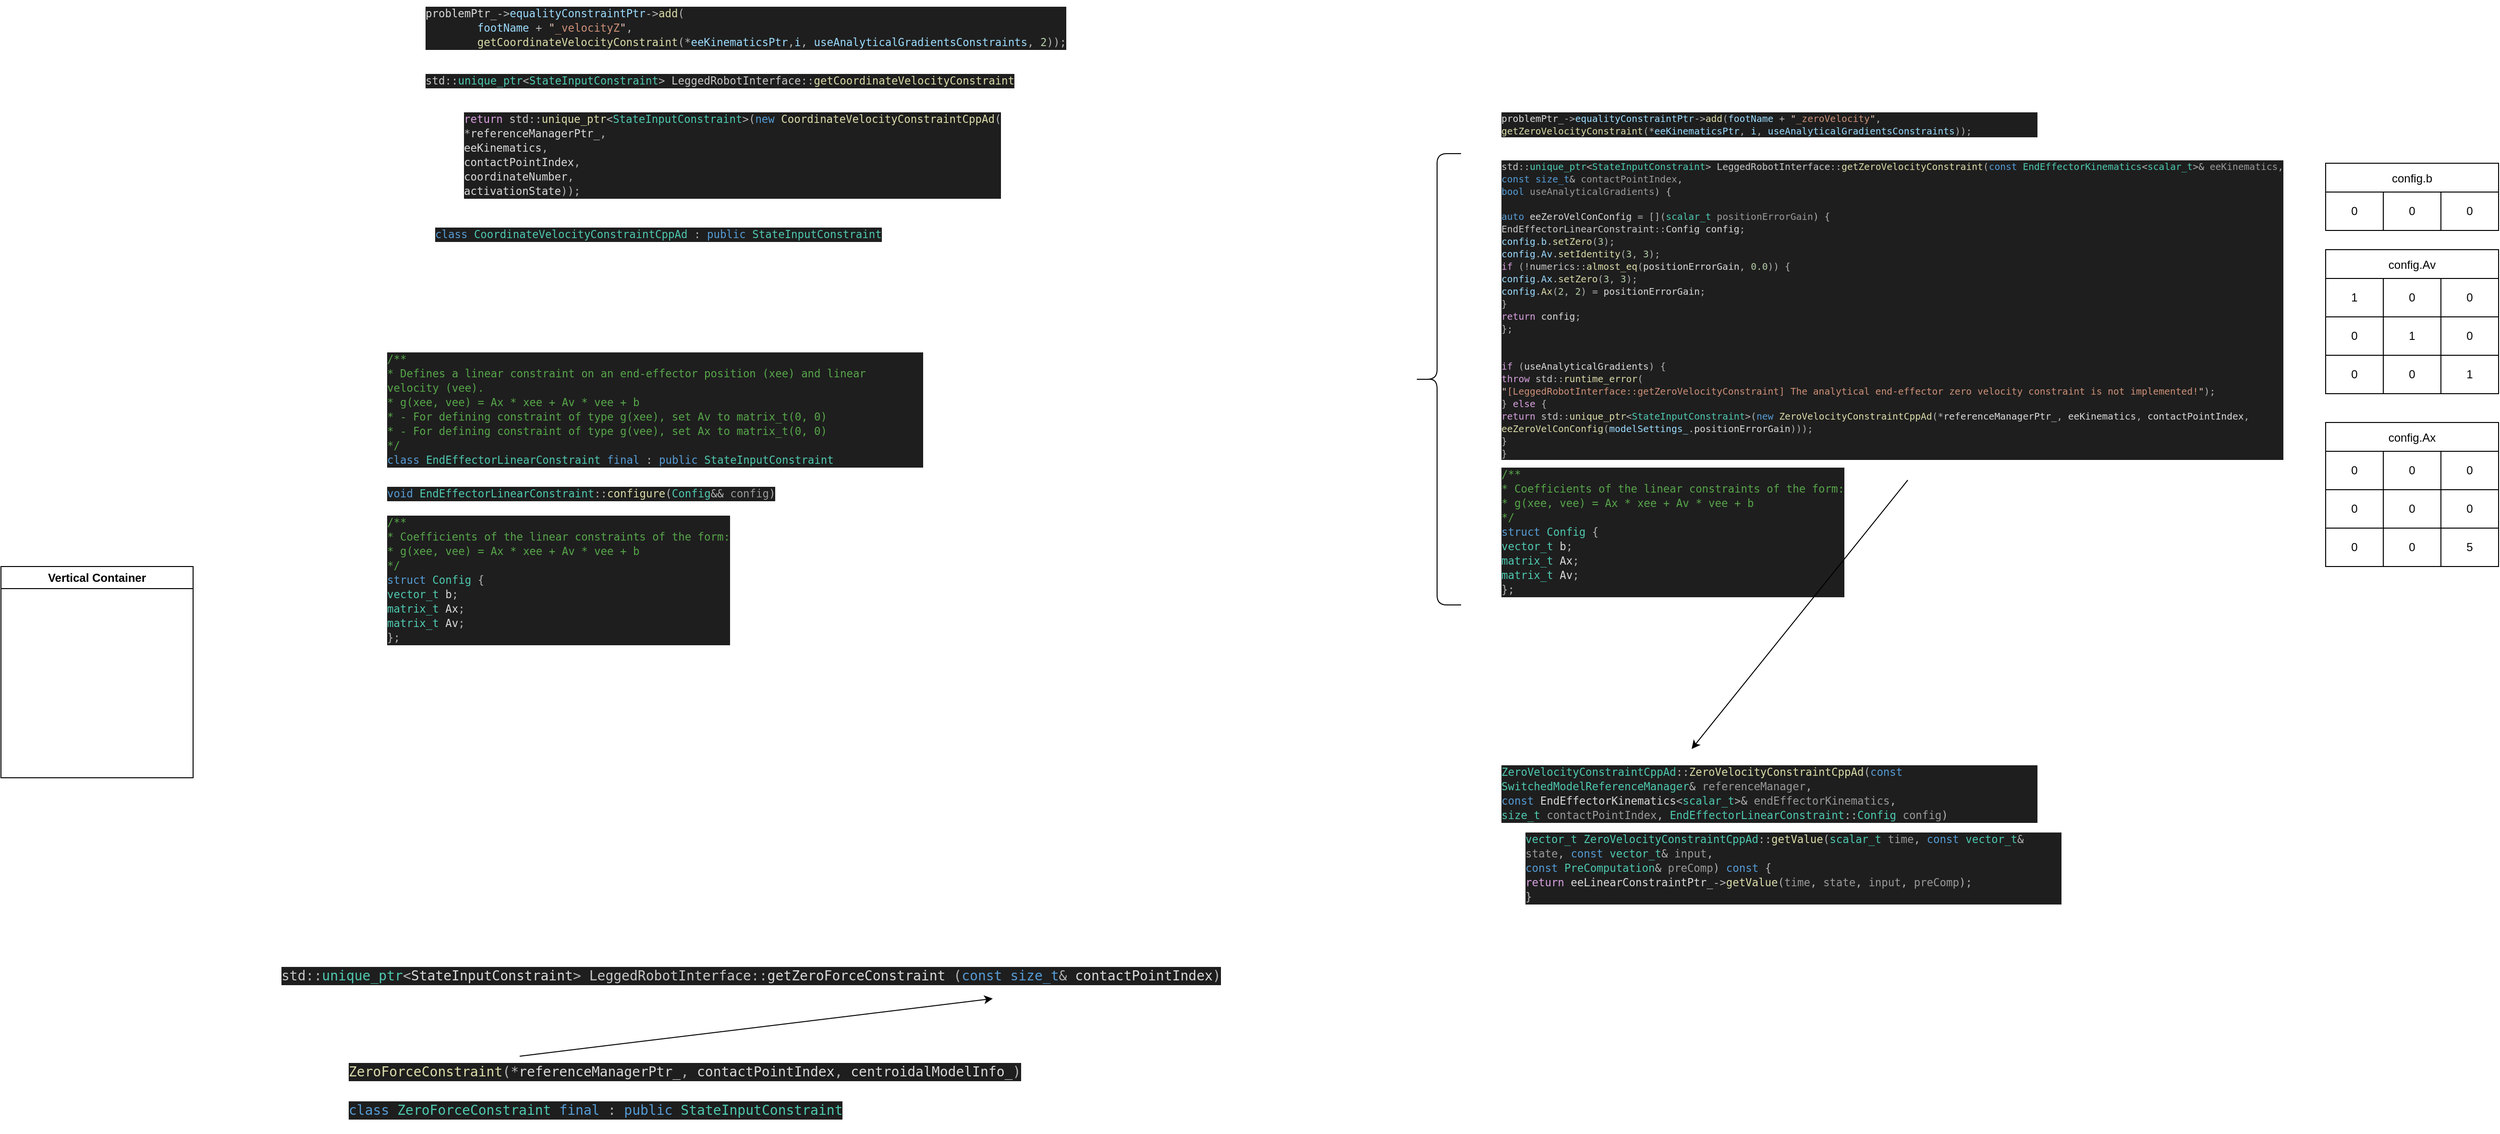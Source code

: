 <mxfile>
    <diagram id="eA22fk03KD1AYYp84RQ6" name="Page-1">
        <mxGraphModel dx="2016" dy="740" grid="1" gridSize="10" guides="1" tooltips="1" connect="1" arrows="1" fold="1" page="1" pageScale="1" pageWidth="850" pageHeight="1100" math="0" shadow="0">
            <root>
                <mxCell id="0"/>
                <mxCell id="1" parent="0"/>
                <mxCell id="2" value="&lt;div style=&quot;background-color: rgb(30, 30, 30); font-family: &amp;quot;Droid Sans Mono&amp;quot;, &amp;quot;monospace&amp;quot;, monospace; font-weight: normal; font-size: 11.2px; line-height: 15px;&quot;&gt;&lt;div style=&quot;color: rgb(218, 218, 218);&quot;&gt;&lt;span style=&quot;color: #dadada;&quot;&gt;        &lt;/span&gt;&lt;span style=&quot;color: #dadada;&quot;&gt;problemPtr_&lt;/span&gt;&lt;span style=&quot;color: #b4b4b4;&quot;&gt;-&amp;gt;&lt;/span&gt;&lt;span style=&quot;color: #9cdcfe;&quot;&gt;equalityConstraintPtr&lt;/span&gt;&lt;span style=&quot;color: #b4b4b4;&quot;&gt;-&amp;gt;&lt;/span&gt;&lt;span style=&quot;color: #dcdcaa;&quot;&gt;add&lt;/span&gt;&lt;span style=&quot;color: #b4b4b4;&quot;&gt;(&lt;/span&gt;&lt;/div&gt;&lt;div style=&quot;color: rgb(218, 218, 218);&quot;&gt;&lt;span style=&quot;color: #9cdcfe;&quot;&gt;&lt;span style=&quot;white-space: pre;&quot;&gt;&#9;&lt;/span&gt;footName&lt;/span&gt;&lt;span style=&quot;color: #dadada;&quot;&gt; &lt;/span&gt;&lt;span style=&quot;color: #b4b4b4;&quot;&gt;+&lt;/span&gt;&lt;span style=&quot;color: #dadada;&quot;&gt; &lt;/span&gt;&lt;span style=&quot;color: #e8c9bb;&quot;&gt;&quot;&lt;/span&gt;&lt;span style=&quot;color: #ce9178;&quot;&gt;_velocityZ&lt;/span&gt;&lt;span style=&quot;color: #e8c9bb;&quot;&gt;&quot;&lt;/span&gt;&lt;span style=&quot;color: #b4b4b4;&quot;&gt;,&lt;/span&gt;&lt;/div&gt;&lt;div style=&quot;&quot;&gt;&lt;span style=&quot;color: rgb(218, 218, 218);&quot;&gt;                                                &lt;/span&gt;&lt;span style=&quot;color: rgb(220, 220, 170);&quot;&gt;&lt;span style=&quot;white-space: pre;&quot;&gt;&#9;&lt;/span&gt;getCoordinateVelocityConstraint&lt;/span&gt;&lt;span style=&quot;color: rgb(180, 180, 180);&quot;&gt;(&lt;/span&gt;&lt;span style=&quot;color: rgb(180, 180, 180);&quot;&gt;*&lt;/span&gt;&lt;span style=&quot;color: rgb(156, 220, 254);&quot;&gt;eeKinematicsPtr&lt;/span&gt;&lt;span style=&quot;color: rgb(180, 180, 180);&quot;&gt;,&lt;/span&gt;&lt;span style=&quot;color: rgb(156, 220, 254);&quot;&gt;i&lt;/span&gt;&lt;span style=&quot;color: rgb(180, 180, 180);&quot;&gt;,&lt;/span&gt;&lt;font color=&quot;#dadada&quot;&gt;&amp;nbsp;&lt;/font&gt;&lt;span style=&quot;color: rgb(156, 220, 254);&quot;&gt;useAnalyticalGradientsConstraints&lt;/span&gt;&lt;span style=&quot;color: rgb(180, 180, 180);&quot;&gt;,&lt;/span&gt;&lt;span style=&quot;color: rgb(218, 218, 218);&quot;&gt; &lt;/span&gt;&lt;span style=&quot;color: rgb(181, 206, 168);&quot;&gt;2&lt;/span&gt;&lt;span style=&quot;color: rgb(180, 180, 180);&quot;&gt;));&lt;/span&gt;&lt;/div&gt;&lt;/div&gt;" style="text;whiteSpace=wrap;html=1;" parent="1" vertex="1">
                    <mxGeometry x="130" y="130" width="680" height="70" as="geometry"/>
                </mxCell>
                <mxCell id="10" value="Vertical Container" style="swimlane;whiteSpace=wrap;html=1;" parent="1" vertex="1">
                    <mxGeometry x="-310" y="720" width="200" height="220" as="geometry"/>
                </mxCell>
                <mxCell id="12" value="&lt;div style=&quot;background-color: rgb(30, 30, 30); font-family: &amp;quot;Droid Sans Mono&amp;quot;, &amp;quot;monospace&amp;quot;, monospace; font-weight: normal; font-size: 14px; line-height: 19px;&quot;&gt;&lt;div style=&quot;&quot;&gt;&lt;span style=&quot;color: rgb(200, 200, 200);&quot;&gt;std&lt;/span&gt;&lt;span style=&quot;color: rgb(180, 180, 180);&quot;&gt;::&lt;/span&gt;&lt;span style=&quot;color: rgb(78, 201, 176);&quot;&gt;unique_ptr&lt;/span&gt;&lt;span style=&quot;color: rgb(180, 180, 180);&quot;&gt;&amp;lt;&lt;/span&gt;&lt;span style=&quot;color: rgb(218, 218, 218);&quot;&gt;StateInputConstraint&lt;/span&gt;&lt;span style=&quot;color: rgb(180, 180, 180);&quot;&gt;&amp;gt;&lt;/span&gt;&lt;font color=&quot;#dadada&quot;&gt;&amp;nbsp;&lt;/font&gt;&lt;span style=&quot;color: rgb(200, 200, 200);&quot;&gt;LeggedRobotInterface&lt;/span&gt;&lt;span style=&quot;color: rgb(180, 180, 180);&quot;&gt;::&lt;/span&gt;&lt;span style=&quot;color: rgb(218, 218, 218);&quot;&gt;getZeroForceConstraint&amp;nbsp;&lt;/span&gt;&lt;span style=&quot;color: rgb(180, 180, 180);&quot;&gt;(&lt;/span&gt;&lt;span style=&quot;color: rgb(86, 156, 214);&quot;&gt;const&lt;/span&gt;&lt;span style=&quot;color: rgb(218, 218, 218);&quot;&gt; &lt;/span&gt;&lt;span style=&quot;color: rgb(86, 156, 214);&quot;&gt;size_t&lt;/span&gt;&lt;span style=&quot;color: rgb(180, 180, 180);&quot;&gt;&amp;amp;&lt;/span&gt;&lt;span style=&quot;color: rgb(218, 218, 218);&quot;&gt; contactPointIndex&lt;/span&gt;&lt;span style=&quot;color: rgb(180, 180, 180);&quot;&gt;)&lt;/span&gt;&lt;/div&gt;&lt;/div&gt;" style="text;whiteSpace=wrap;html=1;" parent="1" vertex="1">
                    <mxGeometry x="-20" y="1130" width="990" height="40" as="geometry"/>
                </mxCell>
                <mxCell id="13" value="&lt;div style=&quot;color: rgb(218, 218, 218); background-color: rgb(30, 30, 30); font-family: &amp;quot;Droid Sans Mono&amp;quot;, &amp;quot;monospace&amp;quot;, monospace; font-weight: normal; font-size: 14px; line-height: 19px;&quot;&gt;&lt;div&gt;&lt;span style=&quot;color: #dcdcaa;&quot;&gt;ZeroForceConstraint&lt;/span&gt;&lt;span style=&quot;color: #b4b4b4;&quot;&gt;(*&lt;/span&gt;&lt;span style=&quot;color: #dadada;&quot;&gt;referenceManagerPtr_&lt;/span&gt;&lt;span style=&quot;color: #b4b4b4;&quot;&gt;,&lt;/span&gt;&lt;span style=&quot;color: #dadada;&quot;&gt; contactPointIndex&lt;/span&gt;&lt;span style=&quot;color: #b4b4b4;&quot;&gt;,&lt;/span&gt;&lt;span style=&quot;color: #dadada;&quot;&gt; centroidalModelInfo_&lt;/span&gt;&lt;span style=&quot;color: #b4b4b4;&quot;&gt;)&lt;/span&gt;&lt;/div&gt;&lt;/div&gt;" style="text;whiteSpace=wrap;html=1;" parent="1" vertex="1">
                    <mxGeometry x="50" y="1230" width="720" height="40" as="geometry"/>
                </mxCell>
                <mxCell id="14" value="" style="edgeStyle=none;orthogonalLoop=1;jettySize=auto;html=1;exitX=0.25;exitY=0;exitDx=0;exitDy=0;entryX=0.75;entryY=1;entryDx=0;entryDy=0;" parent="1" source="13" target="12" edge="1">
                    <mxGeometry width="100" relative="1" as="geometry">
                        <mxPoint x="490" y="1360" as="sourcePoint"/>
                        <mxPoint x="590" y="1360" as="targetPoint"/>
                        <Array as="points"/>
                    </mxGeometry>
                </mxCell>
                <mxCell id="15" value="&lt;div style=&quot;color: rgb(218, 218, 218); background-color: rgb(30, 30, 30); font-family: &amp;quot;Droid Sans Mono&amp;quot;, &amp;quot;monospace&amp;quot;, monospace; font-weight: normal; font-size: 14px; line-height: 19px;&quot;&gt;&lt;div&gt;&lt;span style=&quot;color: #569cd6;&quot;&gt;class&lt;/span&gt;&lt;span style=&quot;color: #dadada;&quot;&gt; &lt;/span&gt;&lt;span style=&quot;color: #4ec9b0;&quot;&gt;ZeroForceConstraint&lt;/span&gt;&lt;span style=&quot;color: #dadada;&quot;&gt; &lt;/span&gt;&lt;span style=&quot;color: #569cd6;&quot;&gt;final&lt;/span&gt;&lt;span style=&quot;color: #dadada;&quot;&gt; &lt;/span&gt;&lt;span style=&quot;color: #b4b4b4;&quot;&gt;:&lt;/span&gt;&lt;span style=&quot;color: #dadada;&quot;&gt; &lt;/span&gt;&lt;span style=&quot;color: #569cd6;&quot;&gt;public&lt;/span&gt;&lt;span style=&quot;color: #dadada;&quot;&gt; &lt;/span&gt;&lt;span style=&quot;color: #4ec9b0;&quot;&gt;StateInputConstraint&lt;/span&gt;&lt;span style=&quot;color: #dadada;&quot;&gt; &lt;/span&gt;&lt;/div&gt;&lt;/div&gt;" style="text;whiteSpace=wrap;html=1;" parent="1" vertex="1">
                    <mxGeometry x="50" y="1270" width="520" height="40" as="geometry"/>
                </mxCell>
                <mxCell id="17" value="&lt;div style=&quot;color: rgb(218, 218, 218); background-color: rgb(30, 30, 30); font-family: &amp;quot;Droid Sans Mono&amp;quot;, &amp;quot;monospace&amp;quot;, monospace; font-weight: normal; font-size: 11.2px; line-height: 15px;&quot;&gt;&lt;div&gt;&lt;span style=&quot;color: #c8c8c8;&quot;&gt;std&lt;/span&gt;&lt;span style=&quot;color: #b4b4b4;&quot;&gt;::&lt;/span&gt;&lt;span style=&quot;color: #4ec9b0;&quot;&gt;unique_ptr&lt;/span&gt;&lt;span style=&quot;color: #b4b4b4;&quot;&gt;&amp;lt;&lt;/span&gt;&lt;span style=&quot;color: #4ec9b0;&quot;&gt;StateInputConstraint&lt;/span&gt;&lt;span style=&quot;color: #b4b4b4;&quot;&gt;&amp;gt;&lt;/span&gt;&lt;span style=&quot;color: #dadada;&quot;&gt; &lt;/span&gt;&lt;span style=&quot;color: #c8c8c8;&quot;&gt;LeggedRobotInterface&lt;/span&gt;&lt;span style=&quot;color: #b4b4b4;&quot;&gt;::&lt;/span&gt;&lt;span style=&quot;color: #dcdcaa;&quot;&gt;getCoordinateVelocityConstraint&lt;/span&gt;&lt;/div&gt;&lt;/div&gt;" style="text;whiteSpace=wrap;html=1;" parent="1" vertex="1">
                    <mxGeometry x="130" y="200" width="640" height="40" as="geometry"/>
                </mxCell>
                <mxCell id="19" value="&lt;div style=&quot;color: rgb(218, 218, 218); background-color: rgb(30, 30, 30); font-family: &amp;quot;Droid Sans Mono&amp;quot;, &amp;quot;monospace&amp;quot;, monospace; font-weight: normal; font-size: 11.2px; line-height: 15px;&quot;&gt;&lt;div&gt;&lt;span style=&quot;color: #dadada;&quot;&gt;    &lt;/span&gt;&lt;span style=&quot;color: #d8a0df;&quot;&gt;return&lt;/span&gt;&lt;span style=&quot;color: #dadada;&quot;&gt; &lt;/span&gt;&lt;span style=&quot;color: #c8c8c8;&quot;&gt;std&lt;/span&gt;&lt;span style=&quot;color: #b4b4b4;&quot;&gt;::&lt;/span&gt;&lt;span style=&quot;color: #dcdcaa;&quot;&gt;unique_ptr&lt;/span&gt;&lt;span style=&quot;color: #b4b4b4;&quot;&gt;&amp;lt;&lt;/span&gt;&lt;span style=&quot;color: #4ec9b0;&quot;&gt;StateInputConstraint&lt;/span&gt;&lt;span style=&quot;color: #b4b4b4;&quot;&gt;&amp;gt;(&lt;/span&gt;&lt;span style=&quot;color: #569cd6;&quot;&gt;new&lt;/span&gt;&lt;span style=&quot;color: #dadada;&quot;&gt; &lt;/span&gt;&lt;span style=&quot;color: #dcdcaa;&quot;&gt;CoordinateVelocityConstraintCppAd&lt;/span&gt;&lt;span style=&quot;color: #b4b4b4;&quot;&gt;(&lt;/span&gt;&lt;/div&gt;&lt;div&gt;&lt;span style=&quot;color: #b4b4b4;&quot;&gt;*&lt;/span&gt;&lt;span style=&quot;color: #dadada;&quot;&gt;referenceManagerPtr_&lt;/span&gt;&lt;span style=&quot;color: #b4b4b4;&quot;&gt;,&lt;/span&gt;&lt;span style=&quot;color: #dadada;&quot;&gt;&amp;nbsp;&lt;/span&gt;&lt;/div&gt;&lt;div&gt;&lt;span style=&quot;color: #dadada;&quot;&gt;eeKinematics&lt;/span&gt;&lt;span style=&quot;color: #b4b4b4;&quot;&gt;,&lt;/span&gt;&lt;span style=&quot;color: #dadada;&quot;&gt;&amp;nbsp;&lt;/span&gt;&lt;/div&gt;&lt;div&gt;&lt;span style=&quot;color: #dadada;&quot;&gt;contactPointIndex&lt;/span&gt;&lt;span style=&quot;color: #b4b4b4;&quot;&gt;,&lt;/span&gt;&lt;span style=&quot;color: #dadada;&quot;&gt;&amp;nbsp;&lt;/span&gt;&lt;/div&gt;&lt;div&gt;&lt;span style=&quot;color: #dadada;&quot;&gt;coordinateNumber&lt;/span&gt;&lt;span style=&quot;color: #b4b4b4;&quot;&gt;,&lt;/span&gt;&lt;span style=&quot;color: #dadada;&quot;&gt;&amp;nbsp;&lt;/span&gt;&lt;/div&gt;&lt;div&gt;&lt;span style=&quot;color: #dadada;&quot;&gt;activationState&lt;/span&gt;&lt;span style=&quot;color: #b4b4b4;&quot;&gt;));&lt;/span&gt;&lt;/div&gt;&lt;/div&gt;" style="text;whiteSpace=wrap;html=1;" parent="1" vertex="1">
                    <mxGeometry x="170" y="240" width="740" height="100" as="geometry"/>
                </mxCell>
                <mxCell id="20" value="&lt;div style=&quot;color: rgb(218, 218, 218); background-color: rgb(30, 30, 30); font-family: &amp;quot;Droid Sans Mono&amp;quot;, &amp;quot;monospace&amp;quot;, monospace; font-weight: normal; font-size: 11.2px; line-height: 15px;&quot;&gt;&lt;div&gt;&lt;span style=&quot;color: #569cd6;&quot;&gt;class&lt;/span&gt;&lt;span style=&quot;color: #dadada;&quot;&gt; &lt;/span&gt;&lt;span style=&quot;color: #4ec9b0;&quot;&gt;CoordinateVelocityConstraintCppAd&lt;/span&gt;&lt;span style=&quot;color: #dadada;&quot;&gt; &lt;/span&gt;&lt;span style=&quot;color: #b4b4b4;&quot;&gt;:&lt;/span&gt;&lt;span style=&quot;color: #dadada;&quot;&gt; &lt;/span&gt;&lt;span style=&quot;color: #569cd6;&quot;&gt;public&lt;/span&gt;&lt;span style=&quot;color: #dadada;&quot;&gt; &lt;/span&gt;&lt;span style=&quot;color: #4ec9b0;&quot;&gt;StateInputConstraint&lt;/span&gt;&lt;/div&gt;&lt;/div&gt;" style="text;whiteSpace=wrap;html=1;" parent="1" vertex="1">
                    <mxGeometry x="140" y="360" width="510" height="40" as="geometry"/>
                </mxCell>
                <mxCell id="21" value="&lt;div style=&quot;color: rgb(218, 218, 218); background-color: rgb(30, 30, 30); font-family: &amp;quot;Droid Sans Mono&amp;quot;, &amp;quot;monospace&amp;quot;, monospace; font-weight: normal; font-size: 11.2px; line-height: 15px;&quot;&gt;&lt;div&gt;&lt;span style=&quot;color: #57a64a;&quot;&gt;/**&lt;/span&gt;&lt;/div&gt;&lt;div&gt;&lt;span style=&quot;color: #57a64a;&quot;&gt; * Defines a linear constraint on an end-effector position (xee) and linear velocity (vee).&lt;/span&gt;&lt;/div&gt;&lt;div&gt;&lt;span style=&quot;color: #57a64a;&quot;&gt; * g(xee, vee) = Ax * xee + Av * vee + b&lt;/span&gt;&lt;/div&gt;&lt;div&gt;&lt;span style=&quot;color: #57a64a;&quot;&gt; * - For defining constraint of type g(xee), set Av to matrix_t(0, 0)&lt;/span&gt;&lt;/div&gt;&lt;div&gt;&lt;span style=&quot;color: #57a64a;&quot;&gt; * - For defining constraint of type g(vee), set Ax to matrix_t(0, 0)&lt;/span&gt;&lt;/div&gt;&lt;div&gt;&lt;span style=&quot;color: #57a64a;&quot;&gt; */&lt;/span&gt;&lt;/div&gt;&lt;div&gt;&lt;span style=&quot;color: #569cd6;&quot;&gt;class&lt;/span&gt;&lt;span style=&quot;color: #dadada;&quot;&gt; &lt;/span&gt;&lt;span style=&quot;color: #4ec9b0;&quot;&gt;EndEffectorLinearConstraint&lt;/span&gt;&lt;span style=&quot;color: #dadada;&quot;&gt; &lt;/span&gt;&lt;span style=&quot;color: #569cd6;&quot;&gt;final&lt;/span&gt;&lt;span style=&quot;color: #dadada;&quot;&gt; &lt;/span&gt;&lt;span style=&quot;color: #b4b4b4;&quot;&gt;:&lt;/span&gt;&lt;span style=&quot;color: #dadada;&quot;&gt; &lt;/span&gt;&lt;span style=&quot;color: #569cd6;&quot;&gt;public&lt;/span&gt;&lt;span style=&quot;color: #dadada;&quot;&gt; &lt;/span&gt;&lt;span style=&quot;color: #4ec9b0;&quot;&gt;StateInputConstraint&lt;/span&gt;&lt;/div&gt;&lt;/div&gt;" style="text;whiteSpace=wrap;html=1;" parent="1" vertex="1">
                    <mxGeometry x="90" y="490" width="560" height="140" as="geometry"/>
                </mxCell>
                <mxCell id="22" value="&lt;div style=&quot;color: rgb(218, 218, 218); background-color: rgb(30, 30, 30); font-family: &amp;quot;Droid Sans Mono&amp;quot;, &amp;quot;monospace&amp;quot;, monospace; font-weight: normal; font-size: 11.2px; line-height: 15px;&quot;&gt;&lt;div&gt;&lt;span style=&quot;color: #569cd6;&quot;&gt;void&lt;/span&gt;&lt;span style=&quot;color: #dadada;&quot;&gt; &lt;/span&gt;&lt;span style=&quot;color: #4ec9b0;&quot;&gt;EndEffectorLinearConstraint&lt;/span&gt;&lt;span style=&quot;color: #b4b4b4;&quot;&gt;::&lt;/span&gt;&lt;span style=&quot;color: #dcdcaa;&quot;&gt;configure&lt;/span&gt;&lt;span style=&quot;color: #b4b4b4;&quot;&gt;(&lt;/span&gt;&lt;span style=&quot;color: #4ec9b0;&quot;&gt;Config&lt;/span&gt;&lt;span style=&quot;color: #b4b4b4;&quot;&gt;&amp;amp;&amp;amp;&lt;/span&gt;&lt;span style=&quot;color: #dadada;&quot;&gt; &lt;/span&gt;&lt;span style=&quot;color: #9a9a9a;&quot;&gt;config&lt;/span&gt;&lt;span style=&quot;color: #b4b4b4;&quot;&gt;)&lt;/span&gt;&lt;/div&gt;&lt;/div&gt;" style="text;whiteSpace=wrap;html=1;" parent="1" vertex="1">
                    <mxGeometry x="90" y="630" width="440" height="40" as="geometry"/>
                </mxCell>
                <mxCell id="23" value="&lt;div style=&quot;color: rgb(218, 218, 218); background-color: rgb(30, 30, 30); font-family: &amp;quot;Droid Sans Mono&amp;quot;, &amp;quot;monospace&amp;quot;, monospace; font-weight: normal; font-size: 11.2px; line-height: 15px;&quot;&gt;&lt;div&gt;&lt;span style=&quot;color: #57a64a;&quot;&gt;  /**&lt;/span&gt;&lt;/div&gt;&lt;div&gt;&lt;span style=&quot;color: #57a64a;&quot;&gt;   * Coefficients of the linear constraints of the form:&lt;/span&gt;&lt;/div&gt;&lt;div&gt;&lt;span style=&quot;color: #57a64a;&quot;&gt;   * g(xee, vee) = Ax * xee + Av * vee + b&lt;/span&gt;&lt;/div&gt;&lt;div&gt;&lt;span style=&quot;color: #57a64a;&quot;&gt;   */&lt;/span&gt;&lt;/div&gt;&lt;div&gt;&lt;span style=&quot;color: #dadada;&quot;&gt;  &lt;/span&gt;&lt;span style=&quot;color: #569cd6;&quot;&gt;struct&lt;/span&gt;&lt;span style=&quot;color: #dadada;&quot;&gt; &lt;/span&gt;&lt;span style=&quot;color: #4ec9b0;&quot;&gt;Config&lt;/span&gt;&lt;span style=&quot;color: #dadada;&quot;&gt; &lt;/span&gt;&lt;span style=&quot;color: #b4b4b4;&quot;&gt;{&lt;/span&gt;&lt;/div&gt;&lt;div&gt;&lt;span style=&quot;color: #dadada;&quot;&gt;    &lt;/span&gt;&lt;span style=&quot;color: #4ec9b0;&quot;&gt;vector_t&lt;/span&gt;&lt;span style=&quot;color: #dadada;&quot;&gt; &lt;/span&gt;&lt;span style=&quot;color: #dadada;&quot;&gt;b&lt;/span&gt;&lt;span style=&quot;color: #b4b4b4;&quot;&gt;;&lt;/span&gt;&lt;/div&gt;&lt;div&gt;&lt;span style=&quot;color: #dadada;&quot;&gt;    &lt;/span&gt;&lt;span style=&quot;color: #4ec9b0;&quot;&gt;matrix_t&lt;/span&gt;&lt;span style=&quot;color: #dadada;&quot;&gt; &lt;/span&gt;&lt;span style=&quot;color: #dadada;&quot;&gt;Ax&lt;/span&gt;&lt;span style=&quot;color: #b4b4b4;&quot;&gt;;&lt;/span&gt;&lt;/div&gt;&lt;div&gt;&lt;span style=&quot;color: #dadada;&quot;&gt;    &lt;/span&gt;&lt;span style=&quot;color: #4ec9b0;&quot;&gt;matrix_t&lt;/span&gt;&lt;span style=&quot;color: #dadada;&quot;&gt; &lt;/span&gt;&lt;span style=&quot;color: #dadada;&quot;&gt;Av&lt;/span&gt;&lt;span style=&quot;color: #b4b4b4;&quot;&gt;;&lt;/span&gt;&lt;/div&gt;&lt;div&gt;&lt;span style=&quot;color: #dadada;&quot;&gt;  &lt;/span&gt;&lt;span style=&quot;color: #b4b4b4;&quot;&gt;};&lt;/span&gt;&lt;/div&gt;&lt;/div&gt;" style="text;whiteSpace=wrap;html=1;" parent="1" vertex="1">
                    <mxGeometry x="90" y="660" width="390" height="160" as="geometry"/>
                </mxCell>
                <mxCell id="24" value="&lt;div style=&quot;color: rgb(218, 218, 218); background-color: rgb(30, 30, 30); font-family: &amp;quot;Droid Sans Mono&amp;quot;, &amp;quot;monospace&amp;quot;, monospace; font-weight: normal; font-size: 9.8px; line-height: 13px;&quot;&gt;&lt;div&gt;&lt;span style=&quot;color: #dadada;&quot;&gt;        &lt;/span&gt;&lt;span style=&quot;color: #dadada;&quot;&gt;problemPtr_&lt;/span&gt;&lt;span style=&quot;color: #b4b4b4;&quot;&gt;-&amp;gt;&lt;/span&gt;&lt;span style=&quot;color: #9cdcfe;&quot;&gt;equalityConstraintPtr&lt;/span&gt;&lt;span style=&quot;color: #b4b4b4;&quot;&gt;-&amp;gt;&lt;/span&gt;&lt;span style=&quot;color: #dcdcaa;&quot;&gt;add&lt;/span&gt;&lt;span style=&quot;color: #b4b4b4;&quot;&gt;(&lt;/span&gt;&lt;span style=&quot;color: #9cdcfe;&quot;&gt;footName&lt;/span&gt;&lt;span style=&quot;color: #dadada;&quot;&gt; &lt;/span&gt;&lt;span style=&quot;color: #b4b4b4;&quot;&gt;+&lt;/span&gt;&lt;span style=&quot;color: #dadada;&quot;&gt; &lt;/span&gt;&lt;span style=&quot;color: #e8c9bb;&quot;&gt;&quot;&lt;/span&gt;&lt;span style=&quot;color: #ce9178;&quot;&gt;_zeroVelocity&lt;/span&gt;&lt;span style=&quot;color: #e8c9bb;&quot;&gt;&quot;&lt;/span&gt;&lt;span style=&quot;color: #b4b4b4;&quot;&gt;,&lt;/span&gt;&lt;span style=&quot;color: #dadada;&quot;&gt; &lt;/span&gt;&lt;span style=&quot;color: #dcdcaa;&quot;&gt;getZeroVelocityConstraint&lt;/span&gt;&lt;span style=&quot;color: #b4b4b4;&quot;&gt;(&lt;/span&gt;&lt;span style=&quot;color: #b4b4b4;&quot;&gt;*&lt;/span&gt;&lt;span style=&quot;color: #9cdcfe;&quot;&gt;eeKinematicsPtr&lt;/span&gt;&lt;span style=&quot;color: #b4b4b4;&quot;&gt;,&lt;/span&gt;&lt;span style=&quot;color: #dadada;&quot;&gt; &lt;/span&gt;&lt;span style=&quot;color: #9cdcfe;&quot;&gt;i&lt;/span&gt;&lt;span style=&quot;color: #b4b4b4;&quot;&gt;,&lt;/span&gt;&lt;span style=&quot;color: #dadada;&quot;&gt; &lt;/span&gt;&lt;span style=&quot;color: #9cdcfe;&quot;&gt;useAnalyticalGradientsConstraints&lt;/span&gt;&lt;span style=&quot;color: #b4b4b4;&quot;&gt;));&lt;/span&gt;&lt;/div&gt;&lt;/div&gt;" style="text;whiteSpace=wrap;html=1;" vertex="1" parent="1">
                    <mxGeometry x="1250" y="240" width="560" height="50" as="geometry"/>
                </mxCell>
                <mxCell id="25" value="&lt;div style=&quot;color: rgb(218, 218, 218); background-color: rgb(30, 30, 30); font-family: &amp;quot;Droid Sans Mono&amp;quot;, &amp;quot;monospace&amp;quot;, monospace; font-weight: normal; font-size: 9.8px; line-height: 13px;&quot;&gt;&lt;div&gt;&lt;span style=&quot;color: #c8c8c8;&quot;&gt;std&lt;/span&gt;&lt;span style=&quot;color: #b4b4b4;&quot;&gt;::&lt;/span&gt;&lt;span style=&quot;color: #4ec9b0;&quot;&gt;unique_ptr&lt;/span&gt;&lt;span style=&quot;color: #b4b4b4;&quot;&gt;&amp;lt;&lt;/span&gt;&lt;span style=&quot;color: #4ec9b0;&quot;&gt;StateInputConstraint&lt;/span&gt;&lt;span style=&quot;color: #b4b4b4;&quot;&gt;&amp;gt;&lt;/span&gt;&lt;span style=&quot;color: #dadada;&quot;&gt; &lt;/span&gt;&lt;span style=&quot;color: #c8c8c8;&quot;&gt;LeggedRobotInterface&lt;/span&gt;&lt;span style=&quot;color: #b4b4b4;&quot;&gt;::&lt;/span&gt;&lt;span style=&quot;color: #dcdcaa;&quot;&gt;getZeroVelocityConstraint&lt;/span&gt;&lt;span style=&quot;color: #b4b4b4;&quot;&gt;(&lt;/span&gt;&lt;span style=&quot;color: #569cd6;&quot;&gt;const&lt;/span&gt;&lt;span style=&quot;color: #dadada;&quot;&gt; &lt;/span&gt;&lt;span style=&quot;color: #4ec9b0;&quot;&gt;EndEffectorKinematics&lt;/span&gt;&lt;span style=&quot;color: #b4b4b4;&quot;&gt;&amp;lt;&lt;/span&gt;&lt;span style=&quot;color: #4ec9b0;&quot;&gt;scalar_t&lt;/span&gt;&lt;span style=&quot;color: #b4b4b4;&quot;&gt;&amp;gt;&amp;amp;&lt;/span&gt;&lt;span style=&quot;color: #dadada;&quot;&gt; &lt;/span&gt;&lt;span style=&quot;color: #9a9a9a;&quot;&gt;eeKinematics&lt;/span&gt;&lt;span style=&quot;color: #b4b4b4;&quot;&gt;,&lt;/span&gt;&lt;/div&gt;&lt;div&gt;&lt;span style=&quot;color: #dadada;&quot;&gt;                                                                                      &lt;/span&gt;&lt;span style=&quot;color: #569cd6;&quot;&gt;const&lt;/span&gt;&lt;span style=&quot;color: #dadada;&quot;&gt; &lt;/span&gt;&lt;span style=&quot;color: #569cd6;&quot;&gt;size_t&lt;/span&gt;&lt;span style=&quot;color: #b4b4b4;&quot;&gt;&amp;amp;&lt;/span&gt;&lt;span style=&quot;color: #dadada;&quot;&gt; &lt;/span&gt;&lt;span style=&quot;color: #9a9a9a;&quot;&gt;contactPointIndex&lt;/span&gt;&lt;span style=&quot;color: #b4b4b4;&quot;&gt;,&lt;/span&gt;&lt;/div&gt;&lt;div&gt;&lt;span style=&quot;color: #dadada;&quot;&gt;                                                                                      &lt;/span&gt;&lt;span style=&quot;color: #569cd6;&quot;&gt;bool&lt;/span&gt;&lt;span style=&quot;color: #dadada;&quot;&gt; &lt;/span&gt;&lt;span style=&quot;color: #9a9a9a;&quot;&gt;useAnalyticalGradients&lt;/span&gt;&lt;span style=&quot;color: #b4b4b4;&quot;&gt;)&lt;/span&gt;&lt;span style=&quot;color: #dadada;&quot;&gt; &lt;/span&gt;&lt;span style=&quot;color: #b4b4b4;&quot;&gt;{&lt;/span&gt;&lt;/div&gt;&lt;div&gt;&lt;span style=&quot;color: #b4b4b4;&quot;&gt;&lt;br&gt;&lt;/span&gt;&lt;/div&gt;&lt;div&gt;&lt;span style=&quot;color: #dadada;&quot;&gt;  &lt;/span&gt;&lt;span style=&quot;color: #569cd6;&quot;&gt;auto&lt;/span&gt;&lt;span style=&quot;color: #dadada;&quot;&gt; eeZeroVelConConfig &lt;/span&gt;&lt;span style=&quot;color: #b4b4b4;&quot;&gt;=&lt;/span&gt;&lt;span style=&quot;color: #dadada;&quot;&gt; &lt;/span&gt;&lt;span style=&quot;color: #b4b4b4;&quot;&gt;[](&lt;/span&gt;&lt;span style=&quot;color: #4ec9b0;&quot;&gt;scalar_t&lt;/span&gt;&lt;span style=&quot;color: #dadada;&quot;&gt; &lt;/span&gt;&lt;span style=&quot;color: #9a9a9a;&quot;&gt;positionErrorGain&lt;/span&gt;&lt;span style=&quot;color: #b4b4b4;&quot;&gt;)&lt;/span&gt;&lt;span style=&quot;color: #dadada;&quot;&gt; &lt;/span&gt;&lt;span style=&quot;color: #b4b4b4;&quot;&gt;{&lt;/span&gt;&lt;/div&gt;&lt;div&gt;&lt;span style=&quot;color: #dadada;&quot;&gt;    &lt;/span&gt;&lt;span style=&quot;color: #c8c8c8;&quot;&gt;EndEffectorLinearConstraint&lt;/span&gt;&lt;span style=&quot;color: #b4b4b4;&quot;&gt;::&lt;/span&gt;&lt;span style=&quot;color: #dadada;&quot;&gt;Config config&lt;/span&gt;&lt;span style=&quot;color: #b4b4b4;&quot;&gt;;&lt;/span&gt;&lt;/div&gt;&lt;div&gt;&lt;span style=&quot;color: #dadada;&quot;&gt;    &lt;/span&gt;&lt;span style=&quot;color: #9cdcfe;&quot;&gt;config&lt;/span&gt;&lt;span style=&quot;color: #b4b4b4;&quot;&gt;.&lt;/span&gt;&lt;span style=&quot;color: #9cdcfe;&quot;&gt;b&lt;/span&gt;&lt;span style=&quot;color: #b4b4b4;&quot;&gt;.&lt;/span&gt;&lt;span style=&quot;color: #dcdcaa;&quot;&gt;setZero&lt;/span&gt;&lt;span style=&quot;color: #b4b4b4;&quot;&gt;(&lt;/span&gt;&lt;span style=&quot;color: #b5cea8;&quot;&gt;3&lt;/span&gt;&lt;span style=&quot;color: #b4b4b4;&quot;&gt;);&lt;/span&gt;&lt;/div&gt;&lt;div&gt;&lt;span style=&quot;color: #dadada;&quot;&gt;    &lt;/span&gt;&lt;span style=&quot;color: #9cdcfe;&quot;&gt;config&lt;/span&gt;&lt;span style=&quot;color: #b4b4b4;&quot;&gt;.&lt;/span&gt;&lt;span style=&quot;color: #9cdcfe;&quot;&gt;Av&lt;/span&gt;&lt;span style=&quot;color: #b4b4b4;&quot;&gt;.&lt;/span&gt;&lt;span style=&quot;color: #dcdcaa;&quot;&gt;setIdentity&lt;/span&gt;&lt;span style=&quot;color: #b4b4b4;&quot;&gt;(&lt;/span&gt;&lt;span style=&quot;color: #b5cea8;&quot;&gt;3&lt;/span&gt;&lt;span style=&quot;color: #b4b4b4;&quot;&gt;,&lt;/span&gt;&lt;span style=&quot;color: #dadada;&quot;&gt; &lt;/span&gt;&lt;span style=&quot;color: #b5cea8;&quot;&gt;3&lt;/span&gt;&lt;span style=&quot;color: #b4b4b4;&quot;&gt;);&lt;/span&gt;&lt;/div&gt;&lt;div&gt;&lt;span style=&quot;color: #dadada;&quot;&gt;    &lt;/span&gt;&lt;span style=&quot;color: #d8a0df;&quot;&gt;if&lt;/span&gt;&lt;span style=&quot;color: #dadada;&quot;&gt; &lt;/span&gt;&lt;span style=&quot;color: #b4b4b4;&quot;&gt;(!&lt;/span&gt;&lt;span style=&quot;color: #c8c8c8;&quot;&gt;numerics&lt;/span&gt;&lt;span style=&quot;color: #b4b4b4;&quot;&gt;::&lt;/span&gt;&lt;span style=&quot;color: #dcdcaa;&quot;&gt;almost_eq&lt;/span&gt;&lt;span style=&quot;color: #b4b4b4;&quot;&gt;(&lt;/span&gt;&lt;span style=&quot;color: #dadada;&quot;&gt;positionErrorGain&lt;/span&gt;&lt;span style=&quot;color: #b4b4b4;&quot;&gt;,&lt;/span&gt;&lt;span style=&quot;color: #dadada;&quot;&gt; &lt;/span&gt;&lt;span style=&quot;color: #b5cea8;&quot;&gt;0.0&lt;/span&gt;&lt;span style=&quot;color: #b4b4b4;&quot;&gt;))&lt;/span&gt;&lt;span style=&quot;color: #dadada;&quot;&gt; &lt;/span&gt;&lt;span style=&quot;color: #b4b4b4;&quot;&gt;{&lt;/span&gt;&lt;/div&gt;&lt;div&gt;&lt;span style=&quot;color: #dadada;&quot;&gt;      &lt;/span&gt;&lt;span style=&quot;color: #9cdcfe;&quot;&gt;config&lt;/span&gt;&lt;span style=&quot;color: #b4b4b4;&quot;&gt;.&lt;/span&gt;&lt;span style=&quot;color: #9cdcfe;&quot;&gt;Ax&lt;/span&gt;&lt;span style=&quot;color: #b4b4b4;&quot;&gt;.&lt;/span&gt;&lt;span style=&quot;color: #dcdcaa;&quot;&gt;setZero&lt;/span&gt;&lt;span style=&quot;color: #b4b4b4;&quot;&gt;(&lt;/span&gt;&lt;span style=&quot;color: #b5cea8;&quot;&gt;3&lt;/span&gt;&lt;span style=&quot;color: #b4b4b4;&quot;&gt;,&lt;/span&gt;&lt;span style=&quot;color: #dadada;&quot;&gt; &lt;/span&gt;&lt;span style=&quot;color: #b5cea8;&quot;&gt;3&lt;/span&gt;&lt;span style=&quot;color: #b4b4b4;&quot;&gt;);&lt;/span&gt;&lt;/div&gt;&lt;div&gt;&lt;span style=&quot;color: #dadada;&quot;&gt;      &lt;/span&gt;&lt;span style=&quot;color: #9cdcfe;&quot;&gt;config&lt;/span&gt;&lt;span style=&quot;color: #b4b4b4;&quot;&gt;.&lt;/span&gt;&lt;span style=&quot;color: #dcdcaa;&quot;&gt;Ax&lt;/span&gt;&lt;span style=&quot;color: #b4b4b4;&quot;&gt;(&lt;/span&gt;&lt;span style=&quot;color: #b5cea8;&quot;&gt;2&lt;/span&gt;&lt;span style=&quot;color: #b4b4b4;&quot;&gt;,&lt;/span&gt;&lt;span style=&quot;color: #dadada;&quot;&gt; &lt;/span&gt;&lt;span style=&quot;color: #b5cea8;&quot;&gt;2&lt;/span&gt;&lt;span style=&quot;color: #b4b4b4;&quot;&gt;)&lt;/span&gt;&lt;span style=&quot;color: #dadada;&quot;&gt; &lt;/span&gt;&lt;span style=&quot;color: #b4b4b4;&quot;&gt;=&lt;/span&gt;&lt;span style=&quot;color: #dadada;&quot;&gt; positionErrorGain&lt;/span&gt;&lt;span style=&quot;color: #b4b4b4;&quot;&gt;;&lt;/span&gt;&lt;/div&gt;&lt;div&gt;&lt;span style=&quot;color: #dadada;&quot;&gt;    &lt;/span&gt;&lt;span style=&quot;color: #b4b4b4;&quot;&gt;}&lt;/span&gt;&lt;/div&gt;&lt;div&gt;&lt;span style=&quot;color: #dadada;&quot;&gt;    &lt;/span&gt;&lt;span style=&quot;color: #d8a0df;&quot;&gt;return&lt;/span&gt;&lt;span style=&quot;color: #dadada;&quot;&gt; config&lt;/span&gt;&lt;span style=&quot;color: #b4b4b4;&quot;&gt;;&lt;/span&gt;&lt;/div&gt;&lt;div&gt;&lt;span style=&quot;color: #dadada;&quot;&gt;  &lt;/span&gt;&lt;span style=&quot;color: #b4b4b4;&quot;&gt;};&lt;/span&gt;&lt;/div&gt;&lt;div&gt;&lt;br&gt;&lt;/div&gt;&lt;div&gt;&lt;br&gt;&lt;/div&gt;&lt;div&gt;&lt;span style=&quot;color: #dadada;&quot;&gt;  &lt;/span&gt;&lt;span style=&quot;color: #d8a0df;&quot;&gt;if&lt;/span&gt;&lt;span style=&quot;color: #dadada;&quot;&gt; &lt;/span&gt;&lt;span style=&quot;color: #b4b4b4;&quot;&gt;(&lt;/span&gt;&lt;span style=&quot;color: #dadada;&quot;&gt;useAnalyticalGradients&lt;/span&gt;&lt;span style=&quot;color: #b4b4b4;&quot;&gt;)&lt;/span&gt;&lt;span style=&quot;color: #dadada;&quot;&gt; &lt;/span&gt;&lt;span style=&quot;color: #b4b4b4;&quot;&gt;{&lt;/span&gt;&lt;/div&gt;&lt;div&gt;&lt;span style=&quot;color: #dadada;&quot;&gt;    &lt;/span&gt;&lt;span style=&quot;color: #d8a0df;&quot;&gt;throw&lt;/span&gt;&lt;span style=&quot;color: #dadada;&quot;&gt; &lt;/span&gt;&lt;span style=&quot;color: #c8c8c8;&quot;&gt;std&lt;/span&gt;&lt;span style=&quot;color: #b4b4b4;&quot;&gt;::&lt;/span&gt;&lt;span style=&quot;color: #dcdcaa;&quot;&gt;runtime_error&lt;/span&gt;&lt;span style=&quot;color: #b4b4b4;&quot;&gt;(&lt;/span&gt;&lt;/div&gt;&lt;div&gt;&lt;span style=&quot;color: #dadada;&quot;&gt;        &lt;/span&gt;&lt;span style=&quot;color: #e8c9bb;&quot;&gt;&quot;&lt;/span&gt;&lt;span style=&quot;color: #ce9178;&quot;&gt;[LeggedRobotInterface::getZeroVelocityConstraint] The analytical end-effector zero velocity constraint is not implemented!&lt;/span&gt;&lt;span style=&quot;color: #e8c9bb;&quot;&gt;&quot;&lt;/span&gt;&lt;span style=&quot;color: #b4b4b4;&quot;&gt;);&lt;/span&gt;&lt;/div&gt;&lt;div&gt;&lt;span style=&quot;color: #dadada;&quot;&gt;  &lt;/span&gt;&lt;span style=&quot;color: #b4b4b4;&quot;&gt;}&lt;/span&gt;&lt;span style=&quot;color: #dadada;&quot;&gt; &lt;/span&gt;&lt;span style=&quot;color: #d8a0df;&quot;&gt;else&lt;/span&gt;&lt;span style=&quot;color: #dadada;&quot;&gt; &lt;/span&gt;&lt;span style=&quot;color: #b4b4b4;&quot;&gt;{&lt;/span&gt;&lt;/div&gt;&lt;div&gt;&lt;span style=&quot;color: #dadada;&quot;&gt;    &lt;/span&gt;&lt;span style=&quot;color: #d8a0df;&quot;&gt;return&lt;/span&gt;&lt;span style=&quot;color: #dadada;&quot;&gt; &lt;/span&gt;&lt;span style=&quot;color: #c8c8c8;&quot;&gt;std&lt;/span&gt;&lt;span style=&quot;color: #b4b4b4;&quot;&gt;::&lt;/span&gt;&lt;span style=&quot;color: #dcdcaa;&quot;&gt;unique_ptr&lt;/span&gt;&lt;span style=&quot;color: #b4b4b4;&quot;&gt;&amp;lt;&lt;/span&gt;&lt;span style=&quot;color: #4ec9b0;&quot;&gt;StateInputConstraint&lt;/span&gt;&lt;span style=&quot;color: #b4b4b4;&quot;&gt;&amp;gt;(&lt;/span&gt;&lt;span style=&quot;color: #569cd6;&quot;&gt;new&lt;/span&gt;&lt;span style=&quot;color: #dadada;&quot;&gt; &lt;/span&gt;&lt;span style=&quot;color: #dcdcaa;&quot;&gt;ZeroVelocityConstraintCppAd&lt;/span&gt;&lt;span style=&quot;color: #b4b4b4;&quot;&gt;(*&lt;/span&gt;&lt;span style=&quot;color: #dadada;&quot;&gt;referenceManagerPtr_&lt;/span&gt;&lt;span style=&quot;color: #b4b4b4;&quot;&gt;,&lt;/span&gt;&lt;span style=&quot;color: #dadada;&quot;&gt; eeKinematics&lt;/span&gt;&lt;span style=&quot;color: #b4b4b4;&quot;&gt;,&lt;/span&gt;&lt;span style=&quot;color: #dadada;&quot;&gt; contactPointIndex&lt;/span&gt;&lt;span style=&quot;color: #b4b4b4;&quot;&gt;,&lt;/span&gt;&lt;/div&gt;&lt;div&gt;&lt;span style=&quot;color: #dadada;&quot;&gt;                                                                                 &lt;/span&gt;&lt;span style=&quot;color: #dcdcaa;&quot;&gt;eeZeroVelConConfig&lt;/span&gt;&lt;span style=&quot;color: #b4b4b4;&quot;&gt;(&lt;/span&gt;&lt;span style=&quot;color: #9cdcfe;&quot;&gt;modelSettings_&lt;/span&gt;&lt;span style=&quot;color: #b4b4b4;&quot;&gt;.&lt;/span&gt;&lt;span style=&quot;color: #dadada;&quot;&gt;positionErrorGain&lt;/span&gt;&lt;span style=&quot;color: #b4b4b4;&quot;&gt;)));&lt;/span&gt;&lt;/div&gt;&lt;div&gt;&lt;span style=&quot;color: #dadada;&quot;&gt;  &lt;/span&gt;&lt;span style=&quot;color: #b4b4b4;&quot;&gt;}&lt;/span&gt;&lt;/div&gt;&lt;div&gt;&lt;span style=&quot;color: #b4b4b4;&quot;&gt;}&lt;/span&gt;&lt;/div&gt;&lt;/div&gt;" style="text;whiteSpace=wrap;html=1;" vertex="1" parent="1">
                    <mxGeometry x="1250" y="290" width="850" height="340" as="geometry"/>
                </mxCell>
                <mxCell id="26" value="&lt;div style=&quot;color: rgb(218, 218, 218); background-color: rgb(30, 30, 30); font-family: &amp;quot;Droid Sans Mono&amp;quot;, &amp;quot;monospace&amp;quot;, monospace; font-weight: normal; font-size: 11.2px; line-height: 15px;&quot;&gt;&lt;div&gt;&lt;span style=&quot;color: #57a64a;&quot;&gt;  /**&lt;/span&gt;&lt;/div&gt;&lt;div&gt;&lt;span style=&quot;color: #57a64a;&quot;&gt;   * Coefficients of the linear constraints of the form:&lt;/span&gt;&lt;/div&gt;&lt;div&gt;&lt;span style=&quot;color: #57a64a;&quot;&gt;   * g(xee, vee) = Ax * xee + Av * vee + b&lt;/span&gt;&lt;/div&gt;&lt;div&gt;&lt;span style=&quot;color: #57a64a;&quot;&gt;   */&lt;/span&gt;&lt;/div&gt;&lt;div&gt;&lt;span style=&quot;color: #dadada;&quot;&gt;  &lt;/span&gt;&lt;span style=&quot;color: #569cd6;&quot;&gt;struct&lt;/span&gt;&lt;span style=&quot;color: #dadada;&quot;&gt; &lt;/span&gt;&lt;span style=&quot;color: #4ec9b0;&quot;&gt;Config&lt;/span&gt;&lt;span style=&quot;color: #dadada;&quot;&gt; &lt;/span&gt;&lt;span style=&quot;color: #b4b4b4;&quot;&gt;{&lt;/span&gt;&lt;/div&gt;&lt;div&gt;&lt;span style=&quot;color: #dadada;&quot;&gt;    &lt;/span&gt;&lt;span style=&quot;color: #4ec9b0;&quot;&gt;vector_t&lt;/span&gt;&lt;span style=&quot;color: #dadada;&quot;&gt; &lt;/span&gt;&lt;span style=&quot;color: #dadada;&quot;&gt;b&lt;/span&gt;&lt;span style=&quot;color: #b4b4b4;&quot;&gt;;&lt;/span&gt;&lt;/div&gt;&lt;div&gt;&lt;span style=&quot;color: #dadada;&quot;&gt;    &lt;/span&gt;&lt;span style=&quot;color: #4ec9b0;&quot;&gt;matrix_t&lt;/span&gt;&lt;span style=&quot;color: #dadada;&quot;&gt; &lt;/span&gt;&lt;span style=&quot;color: #dadada;&quot;&gt;Ax&lt;/span&gt;&lt;span style=&quot;color: #b4b4b4;&quot;&gt;;&lt;/span&gt;&lt;/div&gt;&lt;div&gt;&lt;span style=&quot;color: #dadada;&quot;&gt;    &lt;/span&gt;&lt;span style=&quot;color: #4ec9b0;&quot;&gt;matrix_t&lt;/span&gt;&lt;span style=&quot;color: #dadada;&quot;&gt; &lt;/span&gt;&lt;span style=&quot;color: #dadada;&quot;&gt;Av&lt;/span&gt;&lt;span style=&quot;color: #b4b4b4;&quot;&gt;;&lt;/span&gt;&lt;/div&gt;&lt;div&gt;&lt;span style=&quot;color: #dadada;&quot;&gt;  &lt;/span&gt;&lt;span style=&quot;color: #b4b4b4;&quot;&gt;};&lt;/span&gt;&lt;/div&gt;&lt;/div&gt;" style="text;whiteSpace=wrap;html=1;" vertex="1" parent="1">
                    <mxGeometry x="1250" y="610" width="390" height="160" as="geometry"/>
                </mxCell>
                <mxCell id="28" value="config.b" style="shape=table;startSize=30;container=1;collapsible=0;childLayout=tableLayout;" vertex="1" parent="1">
                    <mxGeometry x="2110" y="300" width="180" height="70" as="geometry"/>
                </mxCell>
                <mxCell id="29" value="" style="shape=tableRow;horizontal=0;startSize=0;swimlaneHead=0;swimlaneBody=0;top=0;left=0;bottom=0;right=0;collapsible=0;dropTarget=0;fillColor=none;points=[[0,0.5],[1,0.5]];portConstraint=eastwest;" vertex="1" parent="28">
                    <mxGeometry y="30" width="180" height="40" as="geometry"/>
                </mxCell>
                <mxCell id="30" value="0" style="shape=partialRectangle;html=1;whiteSpace=wrap;connectable=0;overflow=hidden;fillColor=none;top=0;left=0;bottom=0;right=0;pointerEvents=1;" vertex="1" parent="29">
                    <mxGeometry width="60" height="40" as="geometry">
                        <mxRectangle width="60" height="40" as="alternateBounds"/>
                    </mxGeometry>
                </mxCell>
                <mxCell id="31" value="0" style="shape=partialRectangle;html=1;whiteSpace=wrap;connectable=0;overflow=hidden;fillColor=none;top=0;left=0;bottom=0;right=0;pointerEvents=1;" vertex="1" parent="29">
                    <mxGeometry x="60" width="60" height="40" as="geometry">
                        <mxRectangle width="60" height="40" as="alternateBounds"/>
                    </mxGeometry>
                </mxCell>
                <mxCell id="32" value="0" style="shape=partialRectangle;html=1;whiteSpace=wrap;connectable=0;overflow=hidden;fillColor=none;top=0;left=0;bottom=0;right=0;pointerEvents=1;" vertex="1" parent="29">
                    <mxGeometry x="120" width="60" height="40" as="geometry">
                        <mxRectangle width="60" height="40" as="alternateBounds"/>
                    </mxGeometry>
                </mxCell>
                <mxCell id="33" value="config.Av" style="shape=table;startSize=30;container=1;collapsible=0;childLayout=tableLayout;" vertex="1" parent="1">
                    <mxGeometry x="2110" y="390" width="180" height="150" as="geometry"/>
                </mxCell>
                <mxCell id="34" value="" style="shape=tableRow;horizontal=0;startSize=0;swimlaneHead=0;swimlaneBody=0;top=0;left=0;bottom=0;right=0;collapsible=0;dropTarget=0;fillColor=none;points=[[0,0.5],[1,0.5]];portConstraint=eastwest;" vertex="1" parent="33">
                    <mxGeometry y="30" width="180" height="40" as="geometry"/>
                </mxCell>
                <mxCell id="35" value="1" style="shape=partialRectangle;html=1;whiteSpace=wrap;connectable=0;overflow=hidden;fillColor=none;top=0;left=0;bottom=0;right=0;pointerEvents=1;" vertex="1" parent="34">
                    <mxGeometry width="60" height="40" as="geometry">
                        <mxRectangle width="60" height="40" as="alternateBounds"/>
                    </mxGeometry>
                </mxCell>
                <mxCell id="36" value="0" style="shape=partialRectangle;html=1;whiteSpace=wrap;connectable=0;overflow=hidden;fillColor=none;top=0;left=0;bottom=0;right=0;pointerEvents=1;" vertex="1" parent="34">
                    <mxGeometry x="60" width="60" height="40" as="geometry">
                        <mxRectangle width="60" height="40" as="alternateBounds"/>
                    </mxGeometry>
                </mxCell>
                <mxCell id="37" value="0" style="shape=partialRectangle;html=1;whiteSpace=wrap;connectable=0;overflow=hidden;fillColor=none;top=0;left=0;bottom=0;right=0;pointerEvents=1;" vertex="1" parent="34">
                    <mxGeometry x="120" width="60" height="40" as="geometry">
                        <mxRectangle width="60" height="40" as="alternateBounds"/>
                    </mxGeometry>
                </mxCell>
                <mxCell id="38" style="shape=tableRow;horizontal=0;startSize=0;swimlaneHead=0;swimlaneBody=0;top=0;left=0;bottom=0;right=0;collapsible=0;dropTarget=0;fillColor=none;points=[[0,0.5],[1,0.5]];portConstraint=eastwest;" vertex="1" parent="33">
                    <mxGeometry y="70" width="180" height="40" as="geometry"/>
                </mxCell>
                <mxCell id="39" value="0" style="shape=partialRectangle;html=1;whiteSpace=wrap;connectable=0;overflow=hidden;fillColor=none;top=0;left=0;bottom=0;right=0;pointerEvents=1;" vertex="1" parent="38">
                    <mxGeometry width="60" height="40" as="geometry">
                        <mxRectangle width="60" height="40" as="alternateBounds"/>
                    </mxGeometry>
                </mxCell>
                <mxCell id="40" value="1" style="shape=partialRectangle;html=1;whiteSpace=wrap;connectable=0;overflow=hidden;fillColor=none;top=0;left=0;bottom=0;right=0;pointerEvents=1;" vertex="1" parent="38">
                    <mxGeometry x="60" width="60" height="40" as="geometry">
                        <mxRectangle width="60" height="40" as="alternateBounds"/>
                    </mxGeometry>
                </mxCell>
                <mxCell id="41" value="0" style="shape=partialRectangle;html=1;whiteSpace=wrap;connectable=0;overflow=hidden;fillColor=none;top=0;left=0;bottom=0;right=0;pointerEvents=1;" vertex="1" parent="38">
                    <mxGeometry x="120" width="60" height="40" as="geometry">
                        <mxRectangle width="60" height="40" as="alternateBounds"/>
                    </mxGeometry>
                </mxCell>
                <mxCell id="42" style="shape=tableRow;horizontal=0;startSize=0;swimlaneHead=0;swimlaneBody=0;top=0;left=0;bottom=0;right=0;collapsible=0;dropTarget=0;fillColor=none;points=[[0,0.5],[1,0.5]];portConstraint=eastwest;" vertex="1" parent="33">
                    <mxGeometry y="110" width="180" height="40" as="geometry"/>
                </mxCell>
                <mxCell id="43" value="0" style="shape=partialRectangle;html=1;whiteSpace=wrap;connectable=0;overflow=hidden;fillColor=none;top=0;left=0;bottom=0;right=0;pointerEvents=1;" vertex="1" parent="42">
                    <mxGeometry width="60" height="40" as="geometry">
                        <mxRectangle width="60" height="40" as="alternateBounds"/>
                    </mxGeometry>
                </mxCell>
                <mxCell id="44" value="0" style="shape=partialRectangle;html=1;whiteSpace=wrap;connectable=0;overflow=hidden;fillColor=none;top=0;left=0;bottom=0;right=0;pointerEvents=1;" vertex="1" parent="42">
                    <mxGeometry x="60" width="60" height="40" as="geometry">
                        <mxRectangle width="60" height="40" as="alternateBounds"/>
                    </mxGeometry>
                </mxCell>
                <mxCell id="45" value="1" style="shape=partialRectangle;html=1;whiteSpace=wrap;connectable=0;overflow=hidden;fillColor=none;top=0;left=0;bottom=0;right=0;pointerEvents=1;" vertex="1" parent="42">
                    <mxGeometry x="120" width="60" height="40" as="geometry">
                        <mxRectangle width="60" height="40" as="alternateBounds"/>
                    </mxGeometry>
                </mxCell>
                <mxCell id="46" value="config.Ax" style="shape=table;startSize=30;container=1;collapsible=0;childLayout=tableLayout;" vertex="1" parent="1">
                    <mxGeometry x="2110" y="570" width="180" height="150" as="geometry"/>
                </mxCell>
                <mxCell id="47" value="" style="shape=tableRow;horizontal=0;startSize=0;swimlaneHead=0;swimlaneBody=0;top=0;left=0;bottom=0;right=0;collapsible=0;dropTarget=0;fillColor=none;points=[[0,0.5],[1,0.5]];portConstraint=eastwest;" vertex="1" parent="46">
                    <mxGeometry y="30" width="180" height="40" as="geometry"/>
                </mxCell>
                <mxCell id="48" value="0" style="shape=partialRectangle;html=1;whiteSpace=wrap;connectable=0;overflow=hidden;fillColor=none;top=0;left=0;bottom=0;right=0;pointerEvents=1;" vertex="1" parent="47">
                    <mxGeometry width="60" height="40" as="geometry">
                        <mxRectangle width="60" height="40" as="alternateBounds"/>
                    </mxGeometry>
                </mxCell>
                <mxCell id="49" value="0" style="shape=partialRectangle;html=1;whiteSpace=wrap;connectable=0;overflow=hidden;fillColor=none;top=0;left=0;bottom=0;right=0;pointerEvents=1;" vertex="1" parent="47">
                    <mxGeometry x="60" width="60" height="40" as="geometry">
                        <mxRectangle width="60" height="40" as="alternateBounds"/>
                    </mxGeometry>
                </mxCell>
                <mxCell id="50" value="0" style="shape=partialRectangle;html=1;whiteSpace=wrap;connectable=0;overflow=hidden;fillColor=none;top=0;left=0;bottom=0;right=0;pointerEvents=1;" vertex="1" parent="47">
                    <mxGeometry x="120" width="60" height="40" as="geometry">
                        <mxRectangle width="60" height="40" as="alternateBounds"/>
                    </mxGeometry>
                </mxCell>
                <mxCell id="51" style="shape=tableRow;horizontal=0;startSize=0;swimlaneHead=0;swimlaneBody=0;top=0;left=0;bottom=0;right=0;collapsible=0;dropTarget=0;fillColor=none;points=[[0,0.5],[1,0.5]];portConstraint=eastwest;" vertex="1" parent="46">
                    <mxGeometry y="70" width="180" height="40" as="geometry"/>
                </mxCell>
                <mxCell id="52" value="0" style="shape=partialRectangle;html=1;whiteSpace=wrap;connectable=0;overflow=hidden;fillColor=none;top=0;left=0;bottom=0;right=0;pointerEvents=1;" vertex="1" parent="51">
                    <mxGeometry width="60" height="40" as="geometry">
                        <mxRectangle width="60" height="40" as="alternateBounds"/>
                    </mxGeometry>
                </mxCell>
                <mxCell id="53" value="0" style="shape=partialRectangle;html=1;whiteSpace=wrap;connectable=0;overflow=hidden;fillColor=none;top=0;left=0;bottom=0;right=0;pointerEvents=1;" vertex="1" parent="51">
                    <mxGeometry x="60" width="60" height="40" as="geometry">
                        <mxRectangle width="60" height="40" as="alternateBounds"/>
                    </mxGeometry>
                </mxCell>
                <mxCell id="54" value="0" style="shape=partialRectangle;html=1;whiteSpace=wrap;connectable=0;overflow=hidden;fillColor=none;top=0;left=0;bottom=0;right=0;pointerEvents=1;" vertex="1" parent="51">
                    <mxGeometry x="120" width="60" height="40" as="geometry">
                        <mxRectangle width="60" height="40" as="alternateBounds"/>
                    </mxGeometry>
                </mxCell>
                <mxCell id="55" style="shape=tableRow;horizontal=0;startSize=0;swimlaneHead=0;swimlaneBody=0;top=0;left=0;bottom=0;right=0;collapsible=0;dropTarget=0;fillColor=none;points=[[0,0.5],[1,0.5]];portConstraint=eastwest;" vertex="1" parent="46">
                    <mxGeometry y="110" width="180" height="40" as="geometry"/>
                </mxCell>
                <mxCell id="56" value="0" style="shape=partialRectangle;html=1;whiteSpace=wrap;connectable=0;overflow=hidden;fillColor=none;top=0;left=0;bottom=0;right=0;pointerEvents=1;" vertex="1" parent="55">
                    <mxGeometry width="60" height="40" as="geometry">
                        <mxRectangle width="60" height="40" as="alternateBounds"/>
                    </mxGeometry>
                </mxCell>
                <mxCell id="57" value="0" style="shape=partialRectangle;html=1;whiteSpace=wrap;connectable=0;overflow=hidden;fillColor=none;top=0;left=0;bottom=0;right=0;pointerEvents=1;" vertex="1" parent="55">
                    <mxGeometry x="60" width="60" height="40" as="geometry">
                        <mxRectangle width="60" height="40" as="alternateBounds"/>
                    </mxGeometry>
                </mxCell>
                <mxCell id="58" value="5" style="shape=partialRectangle;html=1;whiteSpace=wrap;connectable=0;overflow=hidden;fillColor=none;top=0;left=0;bottom=0;right=0;pointerEvents=1;" vertex="1" parent="55">
                    <mxGeometry x="120" width="60" height="40" as="geometry">
                        <mxRectangle width="60" height="40" as="alternateBounds"/>
                    </mxGeometry>
                </mxCell>
                <mxCell id="59" value="" style="shape=curlyBracket;whiteSpace=wrap;html=1;rounded=1;labelPosition=left;verticalLabelPosition=middle;align=right;verticalAlign=middle;" vertex="1" parent="1">
                    <mxGeometry x="1160" y="290" width="50" height="470" as="geometry"/>
                </mxCell>
                <mxCell id="60" value="" style="endArrow=classic;html=1;exitX=0.5;exitY=1;exitDx=0;exitDy=0;" edge="1" parent="1" source="25">
                    <mxGeometry width="50" height="50" relative="1" as="geometry">
                        <mxPoint x="1600" y="770" as="sourcePoint"/>
                        <mxPoint x="1450" y="910" as="targetPoint"/>
                    </mxGeometry>
                </mxCell>
                <mxCell id="61" value="&lt;div style=&quot;color: rgb(218, 218, 218); background-color: rgb(30, 30, 30); font-family: &amp;quot;Droid Sans Mono&amp;quot;, &amp;quot;monospace&amp;quot;, monospace; font-weight: normal; font-size: 11.2px; line-height: 15px;&quot;&gt;&lt;div&gt;&lt;span style=&quot;color: #4ec9b0;&quot;&gt;ZeroVelocityConstraintCppAd&lt;/span&gt;&lt;span style=&quot;color: #b4b4b4;&quot;&gt;::&lt;/span&gt;&lt;span style=&quot;color: #dcdcaa;&quot;&gt;ZeroVelocityConstraintCppAd&lt;/span&gt;&lt;span style=&quot;color: #b4b4b4;&quot;&gt;(&lt;/span&gt;&lt;span style=&quot;color: #569cd6;&quot;&gt;const&lt;/span&gt;&lt;span style=&quot;color: #dadada;&quot;&gt; &lt;/span&gt;&lt;span style=&quot;color: #4ec9b0;&quot;&gt;SwitchedModelReferenceManager&lt;/span&gt;&lt;span style=&quot;color: #b4b4b4;&quot;&gt;&amp;amp;&lt;/span&gt;&lt;span style=&quot;color: #dadada;&quot;&gt; &lt;/span&gt;&lt;span style=&quot;color: #9a9a9a;&quot;&gt;referenceManager&lt;/span&gt;&lt;span style=&quot;color: #b4b4b4;&quot;&gt;,&lt;/span&gt;&lt;/div&gt;&lt;div&gt;&lt;span style=&quot;color: #dadada;&quot;&gt;                                                         &lt;/span&gt;&lt;span style=&quot;color: #569cd6;&quot;&gt;const&lt;/span&gt;&lt;span style=&quot;color: #dadada;&quot;&gt; EndEffectorKinematics&lt;/span&gt;&lt;span style=&quot;color: #b4b4b4;&quot;&gt;&amp;lt;&lt;/span&gt;&lt;span style=&quot;color: #4ec9b0;&quot;&gt;scalar_t&lt;/span&gt;&lt;span style=&quot;color: #b4b4b4;&quot;&gt;&amp;gt;&amp;amp;&lt;/span&gt;&lt;span style=&quot;color: #dadada;&quot;&gt; &lt;/span&gt;&lt;span style=&quot;color: #9a9a9a;&quot;&gt;endEffectorKinematics&lt;/span&gt;&lt;span style=&quot;color: #b4b4b4;&quot;&gt;,&lt;/span&gt;&lt;/div&gt;&lt;div&gt;&lt;span style=&quot;color: #dadada;&quot;&gt;                                                         &lt;/span&gt;&lt;span style=&quot;color: #4ec9b0;&quot;&gt;size_t&lt;/span&gt;&lt;span style=&quot;color: #dadada;&quot;&gt; &lt;/span&gt;&lt;span style=&quot;color: #9a9a9a;&quot;&gt;contactPointIndex&lt;/span&gt;&lt;span style=&quot;color: #b4b4b4;&quot;&gt;,&lt;/span&gt;&lt;span style=&quot;color: #dadada;&quot;&gt; &lt;/span&gt;&lt;span style=&quot;color: #4ec9b0;&quot;&gt;EndEffectorLinearConstraint&lt;/span&gt;&lt;span style=&quot;color: #b4b4b4;&quot;&gt;::&lt;/span&gt;&lt;span style=&quot;color: #4ec9b0;&quot;&gt;Config&lt;/span&gt;&lt;span style=&quot;color: #dadada;&quot;&gt; &lt;/span&gt;&lt;span style=&quot;color: #9a9a9a;&quot;&gt;config&lt;/span&gt;&lt;span style=&quot;color: #b4b4b4;&quot;&gt;)&lt;/span&gt;&lt;/div&gt;&lt;/div&gt;" style="text;whiteSpace=wrap;html=1;" vertex="1" parent="1">
                    <mxGeometry x="1250" y="920" width="560" height="80" as="geometry"/>
                </mxCell>
                <mxCell id="62" value="&lt;div style=&quot;color: rgb(218, 218, 218); background-color: rgb(30, 30, 30); font-family: &amp;quot;Droid Sans Mono&amp;quot;, &amp;quot;monospace&amp;quot;, monospace; font-weight: normal; font-size: 11.2px; line-height: 15px;&quot;&gt;&lt;div&gt;&lt;span style=&quot;color: #4ec9b0;&quot;&gt;vector_t&lt;/span&gt;&lt;span style=&quot;color: #dadada;&quot;&gt; &lt;/span&gt;&lt;span style=&quot;color: #4ec9b0;&quot;&gt;ZeroVelocityConstraintCppAd&lt;/span&gt;&lt;span style=&quot;color: #b4b4b4;&quot;&gt;::&lt;/span&gt;&lt;span style=&quot;color: #dcdcaa;&quot;&gt;getValue&lt;/span&gt;&lt;span style=&quot;color: #b4b4b4;&quot;&gt;(&lt;/span&gt;&lt;span style=&quot;color: #4ec9b0;&quot;&gt;scalar_t&lt;/span&gt;&lt;span style=&quot;color: #dadada;&quot;&gt; &lt;/span&gt;&lt;span style=&quot;color: #9a9a9a;&quot;&gt;time&lt;/span&gt;&lt;span style=&quot;color: #b4b4b4;&quot;&gt;,&lt;/span&gt;&lt;span style=&quot;color: #dadada;&quot;&gt; &lt;/span&gt;&lt;span style=&quot;color: #569cd6;&quot;&gt;const&lt;/span&gt;&lt;span style=&quot;color: #dadada;&quot;&gt; &lt;/span&gt;&lt;span style=&quot;color: #4ec9b0;&quot;&gt;vector_t&lt;/span&gt;&lt;span style=&quot;color: #b4b4b4;&quot;&gt;&amp;amp;&lt;/span&gt;&lt;span style=&quot;color: #dadada;&quot;&gt; &lt;/span&gt;&lt;span style=&quot;color: #9a9a9a;&quot;&gt;state&lt;/span&gt;&lt;span style=&quot;color: #b4b4b4;&quot;&gt;,&lt;/span&gt;&lt;span style=&quot;color: #dadada;&quot;&gt; &lt;/span&gt;&lt;span style=&quot;color: #569cd6;&quot;&gt;const&lt;/span&gt;&lt;span style=&quot;color: #dadada;&quot;&gt; &lt;/span&gt;&lt;span style=&quot;color: #4ec9b0;&quot;&gt;vector_t&lt;/span&gt;&lt;span style=&quot;color: #b4b4b4;&quot;&gt;&amp;amp;&lt;/span&gt;&lt;span style=&quot;color: #dadada;&quot;&gt; &lt;/span&gt;&lt;span style=&quot;color: #9a9a9a;&quot;&gt;input&lt;/span&gt;&lt;span style=&quot;color: #b4b4b4;&quot;&gt;,&lt;/span&gt;&lt;/div&gt;&lt;div&gt;&lt;span style=&quot;color: #dadada;&quot;&gt;                                               &lt;/span&gt;&lt;span style=&quot;color: #569cd6;&quot;&gt;const&lt;/span&gt;&lt;span style=&quot;color: #dadada;&quot;&gt; &lt;/span&gt;&lt;span style=&quot;color: #4ec9b0;&quot;&gt;PreComputation&lt;/span&gt;&lt;span style=&quot;color: #b4b4b4;&quot;&gt;&amp;amp;&lt;/span&gt;&lt;span style=&quot;color: #dadada;&quot;&gt; &lt;/span&gt;&lt;span style=&quot;color: #9a9a9a;&quot;&gt;preComp&lt;/span&gt;&lt;span style=&quot;color: #b4b4b4;&quot;&gt;)&lt;/span&gt;&lt;span style=&quot;color: #dadada;&quot;&gt; &lt;/span&gt;&lt;span style=&quot;color: #569cd6;&quot;&gt;const&lt;/span&gt;&lt;span style=&quot;color: #dadada;&quot;&gt; &lt;/span&gt;&lt;span style=&quot;color: #b4b4b4;&quot;&gt;{&lt;/span&gt;&lt;/div&gt;&lt;div&gt;&lt;span style=&quot;color: #dadada;&quot;&gt;  &lt;/span&gt;&lt;span style=&quot;color: #d8a0df;&quot;&gt;return&lt;/span&gt;&lt;span style=&quot;color: #dadada;&quot;&gt; &lt;/span&gt;&lt;span style=&quot;color: #dadada;&quot;&gt;eeLinearConstraintPtr_&lt;/span&gt;&lt;span style=&quot;color: #b4b4b4;&quot;&gt;-&amp;gt;&lt;/span&gt;&lt;span style=&quot;color: #dcdcaa;&quot;&gt;getValue&lt;/span&gt;&lt;span style=&quot;color: #b4b4b4;&quot;&gt;(&lt;/span&gt;&lt;span style=&quot;color: #9a9a9a;&quot;&gt;time&lt;/span&gt;&lt;span style=&quot;color: #b4b4b4;&quot;&gt;,&lt;/span&gt;&lt;span style=&quot;color: #dadada;&quot;&gt; &lt;/span&gt;&lt;span style=&quot;color: #9a9a9a;&quot;&gt;state&lt;/span&gt;&lt;span style=&quot;color: #b4b4b4;&quot;&gt;,&lt;/span&gt;&lt;span style=&quot;color: #dadada;&quot;&gt; &lt;/span&gt;&lt;span style=&quot;color: #9a9a9a;&quot;&gt;input&lt;/span&gt;&lt;span style=&quot;color: #b4b4b4;&quot;&gt;,&lt;/span&gt;&lt;span style=&quot;color: #dadada;&quot;&gt; &lt;/span&gt;&lt;span style=&quot;color: #9a9a9a;&quot;&gt;preComp&lt;/span&gt;&lt;span style=&quot;color: #b4b4b4;&quot;&gt;);&lt;/span&gt;&lt;/div&gt;&lt;div&gt;&lt;span style=&quot;color: #b4b4b4;&quot;&gt;}&lt;/span&gt;&lt;/div&gt;&lt;/div&gt;" style="text;whiteSpace=wrap;html=1;" vertex="1" parent="1">
                    <mxGeometry x="1275" y="990" width="560" height="100" as="geometry"/>
                </mxCell>
            </root>
        </mxGraphModel>
    </diagram>
</mxfile>